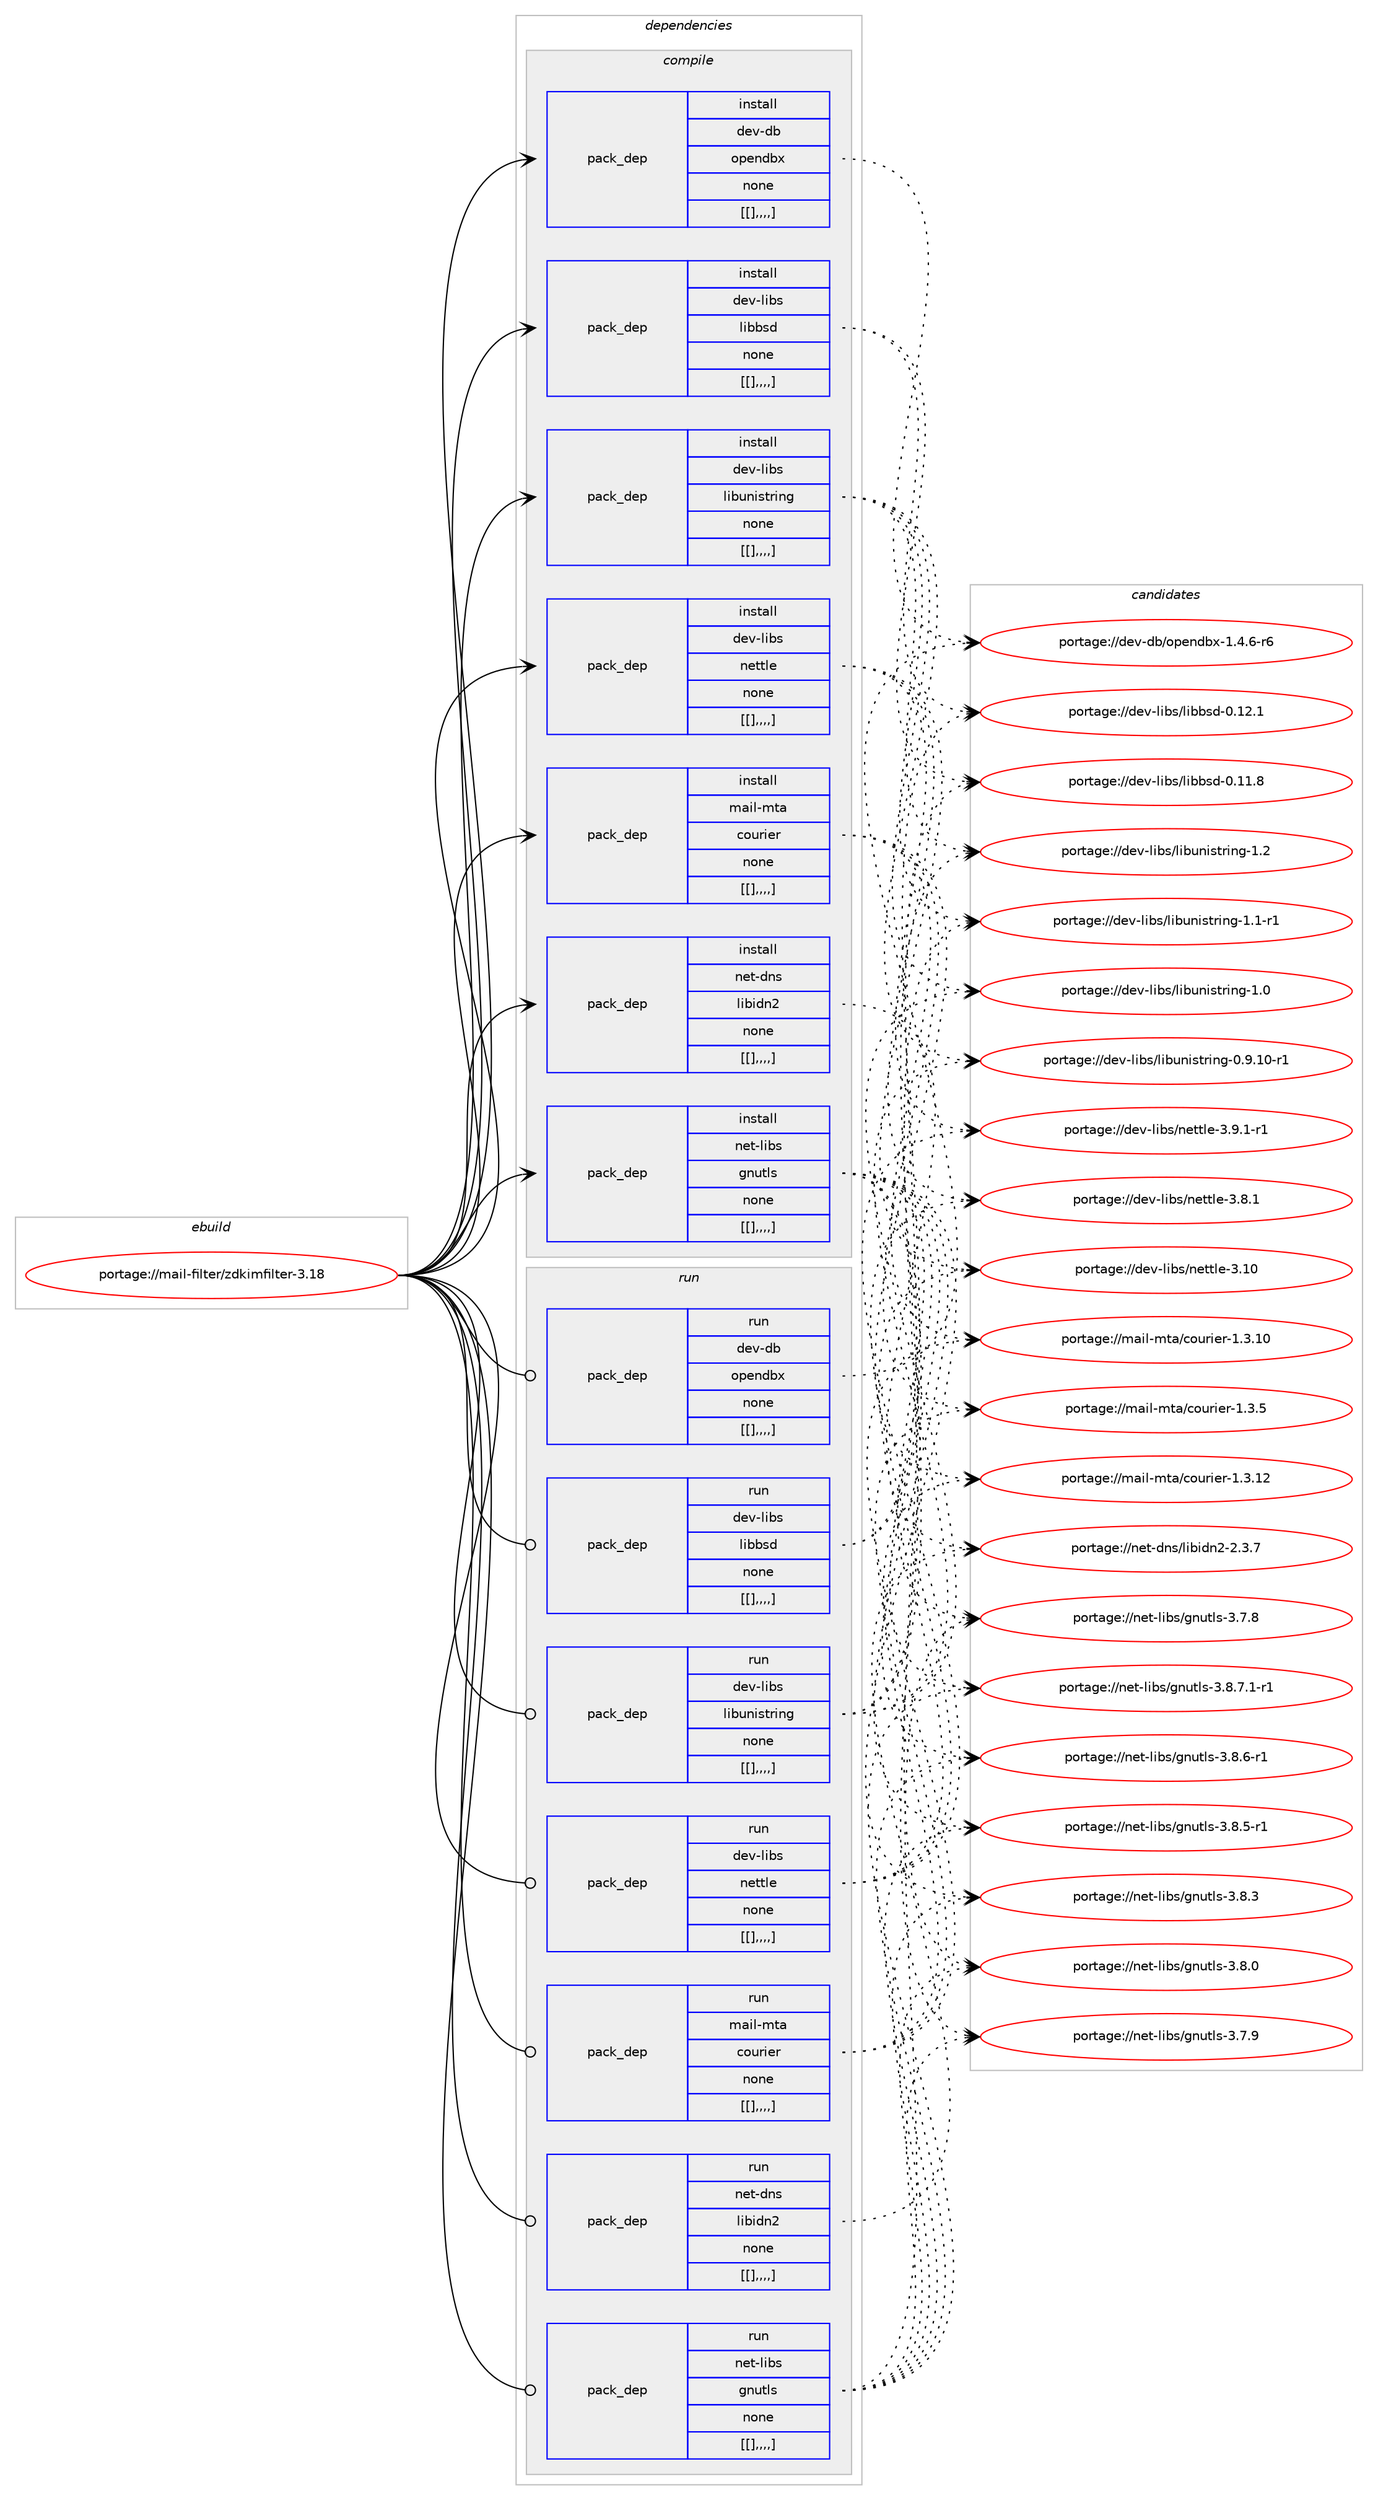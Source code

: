 digraph prolog {

# *************
# Graph options
# *************

newrank=true;
concentrate=true;
compound=true;
graph [rankdir=LR,fontname=Helvetica,fontsize=10,ranksep=1.5];#, ranksep=2.5, nodesep=0.2];
edge  [arrowhead=vee];
node  [fontname=Helvetica,fontsize=10];

# **********
# The ebuild
# **********

subgraph cluster_leftcol {
color=gray;
label=<<i>ebuild</i>>;
id [label="portage://mail-filter/zdkimfilter-3.18", color=red, width=4, href="../mail-filter/zdkimfilter-3.18.svg"];
}

# ****************
# The dependencies
# ****************

subgraph cluster_midcol {
color=gray;
label=<<i>dependencies</i>>;
subgraph cluster_compile {
fillcolor="#eeeeee";
style=filled;
label=<<i>compile</i>>;
subgraph pack218573 {
dependency294152 [label=<<TABLE BORDER="0" CELLBORDER="1" CELLSPACING="0" CELLPADDING="4" WIDTH="220"><TR><TD ROWSPAN="6" CELLPADDING="30">pack_dep</TD></TR><TR><TD WIDTH="110">install</TD></TR><TR><TD>dev-db</TD></TR><TR><TD>opendbx</TD></TR><TR><TD>none</TD></TR><TR><TD>[[],,,,]</TD></TR></TABLE>>, shape=none, color=blue];
}
id:e -> dependency294152:w [weight=20,style="solid",arrowhead="vee"];
subgraph pack218574 {
dependency294153 [label=<<TABLE BORDER="0" CELLBORDER="1" CELLSPACING="0" CELLPADDING="4" WIDTH="220"><TR><TD ROWSPAN="6" CELLPADDING="30">pack_dep</TD></TR><TR><TD WIDTH="110">install</TD></TR><TR><TD>dev-libs</TD></TR><TR><TD>libbsd</TD></TR><TR><TD>none</TD></TR><TR><TD>[[],,,,]</TD></TR></TABLE>>, shape=none, color=blue];
}
id:e -> dependency294153:w [weight=20,style="solid",arrowhead="vee"];
subgraph pack218575 {
dependency294154 [label=<<TABLE BORDER="0" CELLBORDER="1" CELLSPACING="0" CELLPADDING="4" WIDTH="220"><TR><TD ROWSPAN="6" CELLPADDING="30">pack_dep</TD></TR><TR><TD WIDTH="110">install</TD></TR><TR><TD>dev-libs</TD></TR><TR><TD>libunistring</TD></TR><TR><TD>none</TD></TR><TR><TD>[[],,,,]</TD></TR></TABLE>>, shape=none, color=blue];
}
id:e -> dependency294154:w [weight=20,style="solid",arrowhead="vee"];
subgraph pack218576 {
dependency294155 [label=<<TABLE BORDER="0" CELLBORDER="1" CELLSPACING="0" CELLPADDING="4" WIDTH="220"><TR><TD ROWSPAN="6" CELLPADDING="30">pack_dep</TD></TR><TR><TD WIDTH="110">install</TD></TR><TR><TD>dev-libs</TD></TR><TR><TD>nettle</TD></TR><TR><TD>none</TD></TR><TR><TD>[[],,,,]</TD></TR></TABLE>>, shape=none, color=blue];
}
id:e -> dependency294155:w [weight=20,style="solid",arrowhead="vee"];
subgraph pack218577 {
dependency294156 [label=<<TABLE BORDER="0" CELLBORDER="1" CELLSPACING="0" CELLPADDING="4" WIDTH="220"><TR><TD ROWSPAN="6" CELLPADDING="30">pack_dep</TD></TR><TR><TD WIDTH="110">install</TD></TR><TR><TD>mail-mta</TD></TR><TR><TD>courier</TD></TR><TR><TD>none</TD></TR><TR><TD>[[],,,,]</TD></TR></TABLE>>, shape=none, color=blue];
}
id:e -> dependency294156:w [weight=20,style="solid",arrowhead="vee"];
subgraph pack218578 {
dependency294157 [label=<<TABLE BORDER="0" CELLBORDER="1" CELLSPACING="0" CELLPADDING="4" WIDTH="220"><TR><TD ROWSPAN="6" CELLPADDING="30">pack_dep</TD></TR><TR><TD WIDTH="110">install</TD></TR><TR><TD>net-dns</TD></TR><TR><TD>libidn2</TD></TR><TR><TD>none</TD></TR><TR><TD>[[],,,,]</TD></TR></TABLE>>, shape=none, color=blue];
}
id:e -> dependency294157:w [weight=20,style="solid",arrowhead="vee"];
subgraph pack218579 {
dependency294158 [label=<<TABLE BORDER="0" CELLBORDER="1" CELLSPACING="0" CELLPADDING="4" WIDTH="220"><TR><TD ROWSPAN="6" CELLPADDING="30">pack_dep</TD></TR><TR><TD WIDTH="110">install</TD></TR><TR><TD>net-libs</TD></TR><TR><TD>gnutls</TD></TR><TR><TD>none</TD></TR><TR><TD>[[],,,,]</TD></TR></TABLE>>, shape=none, color=blue];
}
id:e -> dependency294158:w [weight=20,style="solid",arrowhead="vee"];
}
subgraph cluster_compileandrun {
fillcolor="#eeeeee";
style=filled;
label=<<i>compile and run</i>>;
}
subgraph cluster_run {
fillcolor="#eeeeee";
style=filled;
label=<<i>run</i>>;
subgraph pack218580 {
dependency294159 [label=<<TABLE BORDER="0" CELLBORDER="1" CELLSPACING="0" CELLPADDING="4" WIDTH="220"><TR><TD ROWSPAN="6" CELLPADDING="30">pack_dep</TD></TR><TR><TD WIDTH="110">run</TD></TR><TR><TD>dev-db</TD></TR><TR><TD>opendbx</TD></TR><TR><TD>none</TD></TR><TR><TD>[[],,,,]</TD></TR></TABLE>>, shape=none, color=blue];
}
id:e -> dependency294159:w [weight=20,style="solid",arrowhead="odot"];
subgraph pack218581 {
dependency294160 [label=<<TABLE BORDER="0" CELLBORDER="1" CELLSPACING="0" CELLPADDING="4" WIDTH="220"><TR><TD ROWSPAN="6" CELLPADDING="30">pack_dep</TD></TR><TR><TD WIDTH="110">run</TD></TR><TR><TD>dev-libs</TD></TR><TR><TD>libbsd</TD></TR><TR><TD>none</TD></TR><TR><TD>[[],,,,]</TD></TR></TABLE>>, shape=none, color=blue];
}
id:e -> dependency294160:w [weight=20,style="solid",arrowhead="odot"];
subgraph pack218582 {
dependency294161 [label=<<TABLE BORDER="0" CELLBORDER="1" CELLSPACING="0" CELLPADDING="4" WIDTH="220"><TR><TD ROWSPAN="6" CELLPADDING="30">pack_dep</TD></TR><TR><TD WIDTH="110">run</TD></TR><TR><TD>dev-libs</TD></TR><TR><TD>libunistring</TD></TR><TR><TD>none</TD></TR><TR><TD>[[],,,,]</TD></TR></TABLE>>, shape=none, color=blue];
}
id:e -> dependency294161:w [weight=20,style="solid",arrowhead="odot"];
subgraph pack218583 {
dependency294162 [label=<<TABLE BORDER="0" CELLBORDER="1" CELLSPACING="0" CELLPADDING="4" WIDTH="220"><TR><TD ROWSPAN="6" CELLPADDING="30">pack_dep</TD></TR><TR><TD WIDTH="110">run</TD></TR><TR><TD>dev-libs</TD></TR><TR><TD>nettle</TD></TR><TR><TD>none</TD></TR><TR><TD>[[],,,,]</TD></TR></TABLE>>, shape=none, color=blue];
}
id:e -> dependency294162:w [weight=20,style="solid",arrowhead="odot"];
subgraph pack218584 {
dependency294163 [label=<<TABLE BORDER="0" CELLBORDER="1" CELLSPACING="0" CELLPADDING="4" WIDTH="220"><TR><TD ROWSPAN="6" CELLPADDING="30">pack_dep</TD></TR><TR><TD WIDTH="110">run</TD></TR><TR><TD>mail-mta</TD></TR><TR><TD>courier</TD></TR><TR><TD>none</TD></TR><TR><TD>[[],,,,]</TD></TR></TABLE>>, shape=none, color=blue];
}
id:e -> dependency294163:w [weight=20,style="solid",arrowhead="odot"];
subgraph pack218585 {
dependency294164 [label=<<TABLE BORDER="0" CELLBORDER="1" CELLSPACING="0" CELLPADDING="4" WIDTH="220"><TR><TD ROWSPAN="6" CELLPADDING="30">pack_dep</TD></TR><TR><TD WIDTH="110">run</TD></TR><TR><TD>net-dns</TD></TR><TR><TD>libidn2</TD></TR><TR><TD>none</TD></TR><TR><TD>[[],,,,]</TD></TR></TABLE>>, shape=none, color=blue];
}
id:e -> dependency294164:w [weight=20,style="solid",arrowhead="odot"];
subgraph pack218586 {
dependency294165 [label=<<TABLE BORDER="0" CELLBORDER="1" CELLSPACING="0" CELLPADDING="4" WIDTH="220"><TR><TD ROWSPAN="6" CELLPADDING="30">pack_dep</TD></TR><TR><TD WIDTH="110">run</TD></TR><TR><TD>net-libs</TD></TR><TR><TD>gnutls</TD></TR><TR><TD>none</TD></TR><TR><TD>[[],,,,]</TD></TR></TABLE>>, shape=none, color=blue];
}
id:e -> dependency294165:w [weight=20,style="solid",arrowhead="odot"];
}
}

# **************
# The candidates
# **************

subgraph cluster_choices {
rank=same;
color=gray;
label=<<i>candidates</i>>;

subgraph choice218573 {
color=black;
nodesep=1;
choice100101118451009847111112101110100981204549465246544511454 [label="portage://dev-db/opendbx-1.4.6-r6", color=red, width=4,href="../dev-db/opendbx-1.4.6-r6.svg"];
dependency294152:e -> choice100101118451009847111112101110100981204549465246544511454:w [style=dotted,weight="100"];
}
subgraph choice218574 {
color=black;
nodesep=1;
choice100101118451081059811547108105989811510045484649504649 [label="portage://dev-libs/libbsd-0.12.1", color=red, width=4,href="../dev-libs/libbsd-0.12.1.svg"];
choice100101118451081059811547108105989811510045484649494656 [label="portage://dev-libs/libbsd-0.11.8", color=red, width=4,href="../dev-libs/libbsd-0.11.8.svg"];
dependency294153:e -> choice100101118451081059811547108105989811510045484649504649:w [style=dotted,weight="100"];
dependency294153:e -> choice100101118451081059811547108105989811510045484649494656:w [style=dotted,weight="100"];
}
subgraph choice218575 {
color=black;
nodesep=1;
choice1001011184510810598115471081059811711010511511611410511010345494650 [label="portage://dev-libs/libunistring-1.2", color=red, width=4,href="../dev-libs/libunistring-1.2.svg"];
choice10010111845108105981154710810598117110105115116114105110103454946494511449 [label="portage://dev-libs/libunistring-1.1-r1", color=red, width=4,href="../dev-libs/libunistring-1.1-r1.svg"];
choice1001011184510810598115471081059811711010511511611410511010345494648 [label="portage://dev-libs/libunistring-1.0", color=red, width=4,href="../dev-libs/libunistring-1.0.svg"];
choice10010111845108105981154710810598117110105115116114105110103454846574649484511449 [label="portage://dev-libs/libunistring-0.9.10-r1", color=red, width=4,href="../dev-libs/libunistring-0.9.10-r1.svg"];
dependency294154:e -> choice1001011184510810598115471081059811711010511511611410511010345494650:w [style=dotted,weight="100"];
dependency294154:e -> choice10010111845108105981154710810598117110105115116114105110103454946494511449:w [style=dotted,weight="100"];
dependency294154:e -> choice1001011184510810598115471081059811711010511511611410511010345494648:w [style=dotted,weight="100"];
dependency294154:e -> choice10010111845108105981154710810598117110105115116114105110103454846574649484511449:w [style=dotted,weight="100"];
}
subgraph choice218576 {
color=black;
nodesep=1;
choice1001011184510810598115471101011161161081014551464948 [label="portage://dev-libs/nettle-3.10", color=red, width=4,href="../dev-libs/nettle-3.10.svg"];
choice1001011184510810598115471101011161161081014551465746494511449 [label="portage://dev-libs/nettle-3.9.1-r1", color=red, width=4,href="../dev-libs/nettle-3.9.1-r1.svg"];
choice100101118451081059811547110101116116108101455146564649 [label="portage://dev-libs/nettle-3.8.1", color=red, width=4,href="../dev-libs/nettle-3.8.1.svg"];
dependency294155:e -> choice1001011184510810598115471101011161161081014551464948:w [style=dotted,weight="100"];
dependency294155:e -> choice1001011184510810598115471101011161161081014551465746494511449:w [style=dotted,weight="100"];
dependency294155:e -> choice100101118451081059811547110101116116108101455146564649:w [style=dotted,weight="100"];
}
subgraph choice218577 {
color=black;
nodesep=1;
choice109971051084510911697479911111711410510111445494651464950 [label="portage://mail-mta/courier-1.3.12", color=red, width=4,href="../mail-mta/courier-1.3.12.svg"];
choice109971051084510911697479911111711410510111445494651464948 [label="portage://mail-mta/courier-1.3.10", color=red, width=4,href="../mail-mta/courier-1.3.10.svg"];
choice1099710510845109116974799111117114105101114454946514653 [label="portage://mail-mta/courier-1.3.5", color=red, width=4,href="../mail-mta/courier-1.3.5.svg"];
dependency294156:e -> choice109971051084510911697479911111711410510111445494651464950:w [style=dotted,weight="100"];
dependency294156:e -> choice109971051084510911697479911111711410510111445494651464948:w [style=dotted,weight="100"];
dependency294156:e -> choice1099710510845109116974799111117114105101114454946514653:w [style=dotted,weight="100"];
}
subgraph choice218578 {
color=black;
nodesep=1;
choice11010111645100110115471081059810510011050455046514655 [label="portage://net-dns/libidn2-2.3.7", color=red, width=4,href="../net-dns/libidn2-2.3.7.svg"];
dependency294157:e -> choice11010111645100110115471081059810510011050455046514655:w [style=dotted,weight="100"];
}
subgraph choice218579 {
color=black;
nodesep=1;
choice11010111645108105981154710311011711610811545514656465546494511449 [label="portage://net-libs/gnutls-3.8.7.1-r1", color=red, width=4,href="../net-libs/gnutls-3.8.7.1-r1.svg"];
choice1101011164510810598115471031101171161081154551465646544511449 [label="portage://net-libs/gnutls-3.8.6-r1", color=red, width=4,href="../net-libs/gnutls-3.8.6-r1.svg"];
choice1101011164510810598115471031101171161081154551465646534511449 [label="portage://net-libs/gnutls-3.8.5-r1", color=red, width=4,href="../net-libs/gnutls-3.8.5-r1.svg"];
choice110101116451081059811547103110117116108115455146564651 [label="portage://net-libs/gnutls-3.8.3", color=red, width=4,href="../net-libs/gnutls-3.8.3.svg"];
choice110101116451081059811547103110117116108115455146564648 [label="portage://net-libs/gnutls-3.8.0", color=red, width=4,href="../net-libs/gnutls-3.8.0.svg"];
choice110101116451081059811547103110117116108115455146554657 [label="portage://net-libs/gnutls-3.7.9", color=red, width=4,href="../net-libs/gnutls-3.7.9.svg"];
choice110101116451081059811547103110117116108115455146554656 [label="portage://net-libs/gnutls-3.7.8", color=red, width=4,href="../net-libs/gnutls-3.7.8.svg"];
dependency294158:e -> choice11010111645108105981154710311011711610811545514656465546494511449:w [style=dotted,weight="100"];
dependency294158:e -> choice1101011164510810598115471031101171161081154551465646544511449:w [style=dotted,weight="100"];
dependency294158:e -> choice1101011164510810598115471031101171161081154551465646534511449:w [style=dotted,weight="100"];
dependency294158:e -> choice110101116451081059811547103110117116108115455146564651:w [style=dotted,weight="100"];
dependency294158:e -> choice110101116451081059811547103110117116108115455146564648:w [style=dotted,weight="100"];
dependency294158:e -> choice110101116451081059811547103110117116108115455146554657:w [style=dotted,weight="100"];
dependency294158:e -> choice110101116451081059811547103110117116108115455146554656:w [style=dotted,weight="100"];
}
subgraph choice218580 {
color=black;
nodesep=1;
choice100101118451009847111112101110100981204549465246544511454 [label="portage://dev-db/opendbx-1.4.6-r6", color=red, width=4,href="../dev-db/opendbx-1.4.6-r6.svg"];
dependency294159:e -> choice100101118451009847111112101110100981204549465246544511454:w [style=dotted,weight="100"];
}
subgraph choice218581 {
color=black;
nodesep=1;
choice100101118451081059811547108105989811510045484649504649 [label="portage://dev-libs/libbsd-0.12.1", color=red, width=4,href="../dev-libs/libbsd-0.12.1.svg"];
choice100101118451081059811547108105989811510045484649494656 [label="portage://dev-libs/libbsd-0.11.8", color=red, width=4,href="../dev-libs/libbsd-0.11.8.svg"];
dependency294160:e -> choice100101118451081059811547108105989811510045484649504649:w [style=dotted,weight="100"];
dependency294160:e -> choice100101118451081059811547108105989811510045484649494656:w [style=dotted,weight="100"];
}
subgraph choice218582 {
color=black;
nodesep=1;
choice1001011184510810598115471081059811711010511511611410511010345494650 [label="portage://dev-libs/libunistring-1.2", color=red, width=4,href="../dev-libs/libunistring-1.2.svg"];
choice10010111845108105981154710810598117110105115116114105110103454946494511449 [label="portage://dev-libs/libunistring-1.1-r1", color=red, width=4,href="../dev-libs/libunistring-1.1-r1.svg"];
choice1001011184510810598115471081059811711010511511611410511010345494648 [label="portage://dev-libs/libunistring-1.0", color=red, width=4,href="../dev-libs/libunistring-1.0.svg"];
choice10010111845108105981154710810598117110105115116114105110103454846574649484511449 [label="portage://dev-libs/libunistring-0.9.10-r1", color=red, width=4,href="../dev-libs/libunistring-0.9.10-r1.svg"];
dependency294161:e -> choice1001011184510810598115471081059811711010511511611410511010345494650:w [style=dotted,weight="100"];
dependency294161:e -> choice10010111845108105981154710810598117110105115116114105110103454946494511449:w [style=dotted,weight="100"];
dependency294161:e -> choice1001011184510810598115471081059811711010511511611410511010345494648:w [style=dotted,weight="100"];
dependency294161:e -> choice10010111845108105981154710810598117110105115116114105110103454846574649484511449:w [style=dotted,weight="100"];
}
subgraph choice218583 {
color=black;
nodesep=1;
choice1001011184510810598115471101011161161081014551464948 [label="portage://dev-libs/nettle-3.10", color=red, width=4,href="../dev-libs/nettle-3.10.svg"];
choice1001011184510810598115471101011161161081014551465746494511449 [label="portage://dev-libs/nettle-3.9.1-r1", color=red, width=4,href="../dev-libs/nettle-3.9.1-r1.svg"];
choice100101118451081059811547110101116116108101455146564649 [label="portage://dev-libs/nettle-3.8.1", color=red, width=4,href="../dev-libs/nettle-3.8.1.svg"];
dependency294162:e -> choice1001011184510810598115471101011161161081014551464948:w [style=dotted,weight="100"];
dependency294162:e -> choice1001011184510810598115471101011161161081014551465746494511449:w [style=dotted,weight="100"];
dependency294162:e -> choice100101118451081059811547110101116116108101455146564649:w [style=dotted,weight="100"];
}
subgraph choice218584 {
color=black;
nodesep=1;
choice109971051084510911697479911111711410510111445494651464950 [label="portage://mail-mta/courier-1.3.12", color=red, width=4,href="../mail-mta/courier-1.3.12.svg"];
choice109971051084510911697479911111711410510111445494651464948 [label="portage://mail-mta/courier-1.3.10", color=red, width=4,href="../mail-mta/courier-1.3.10.svg"];
choice1099710510845109116974799111117114105101114454946514653 [label="portage://mail-mta/courier-1.3.5", color=red, width=4,href="../mail-mta/courier-1.3.5.svg"];
dependency294163:e -> choice109971051084510911697479911111711410510111445494651464950:w [style=dotted,weight="100"];
dependency294163:e -> choice109971051084510911697479911111711410510111445494651464948:w [style=dotted,weight="100"];
dependency294163:e -> choice1099710510845109116974799111117114105101114454946514653:w [style=dotted,weight="100"];
}
subgraph choice218585 {
color=black;
nodesep=1;
choice11010111645100110115471081059810510011050455046514655 [label="portage://net-dns/libidn2-2.3.7", color=red, width=4,href="../net-dns/libidn2-2.3.7.svg"];
dependency294164:e -> choice11010111645100110115471081059810510011050455046514655:w [style=dotted,weight="100"];
}
subgraph choice218586 {
color=black;
nodesep=1;
choice11010111645108105981154710311011711610811545514656465546494511449 [label="portage://net-libs/gnutls-3.8.7.1-r1", color=red, width=4,href="../net-libs/gnutls-3.8.7.1-r1.svg"];
choice1101011164510810598115471031101171161081154551465646544511449 [label="portage://net-libs/gnutls-3.8.6-r1", color=red, width=4,href="../net-libs/gnutls-3.8.6-r1.svg"];
choice1101011164510810598115471031101171161081154551465646534511449 [label="portage://net-libs/gnutls-3.8.5-r1", color=red, width=4,href="../net-libs/gnutls-3.8.5-r1.svg"];
choice110101116451081059811547103110117116108115455146564651 [label="portage://net-libs/gnutls-3.8.3", color=red, width=4,href="../net-libs/gnutls-3.8.3.svg"];
choice110101116451081059811547103110117116108115455146564648 [label="portage://net-libs/gnutls-3.8.0", color=red, width=4,href="../net-libs/gnutls-3.8.0.svg"];
choice110101116451081059811547103110117116108115455146554657 [label="portage://net-libs/gnutls-3.7.9", color=red, width=4,href="../net-libs/gnutls-3.7.9.svg"];
choice110101116451081059811547103110117116108115455146554656 [label="portage://net-libs/gnutls-3.7.8", color=red, width=4,href="../net-libs/gnutls-3.7.8.svg"];
dependency294165:e -> choice11010111645108105981154710311011711610811545514656465546494511449:w [style=dotted,weight="100"];
dependency294165:e -> choice1101011164510810598115471031101171161081154551465646544511449:w [style=dotted,weight="100"];
dependency294165:e -> choice1101011164510810598115471031101171161081154551465646534511449:w [style=dotted,weight="100"];
dependency294165:e -> choice110101116451081059811547103110117116108115455146564651:w [style=dotted,weight="100"];
dependency294165:e -> choice110101116451081059811547103110117116108115455146564648:w [style=dotted,weight="100"];
dependency294165:e -> choice110101116451081059811547103110117116108115455146554657:w [style=dotted,weight="100"];
dependency294165:e -> choice110101116451081059811547103110117116108115455146554656:w [style=dotted,weight="100"];
}
}

}
